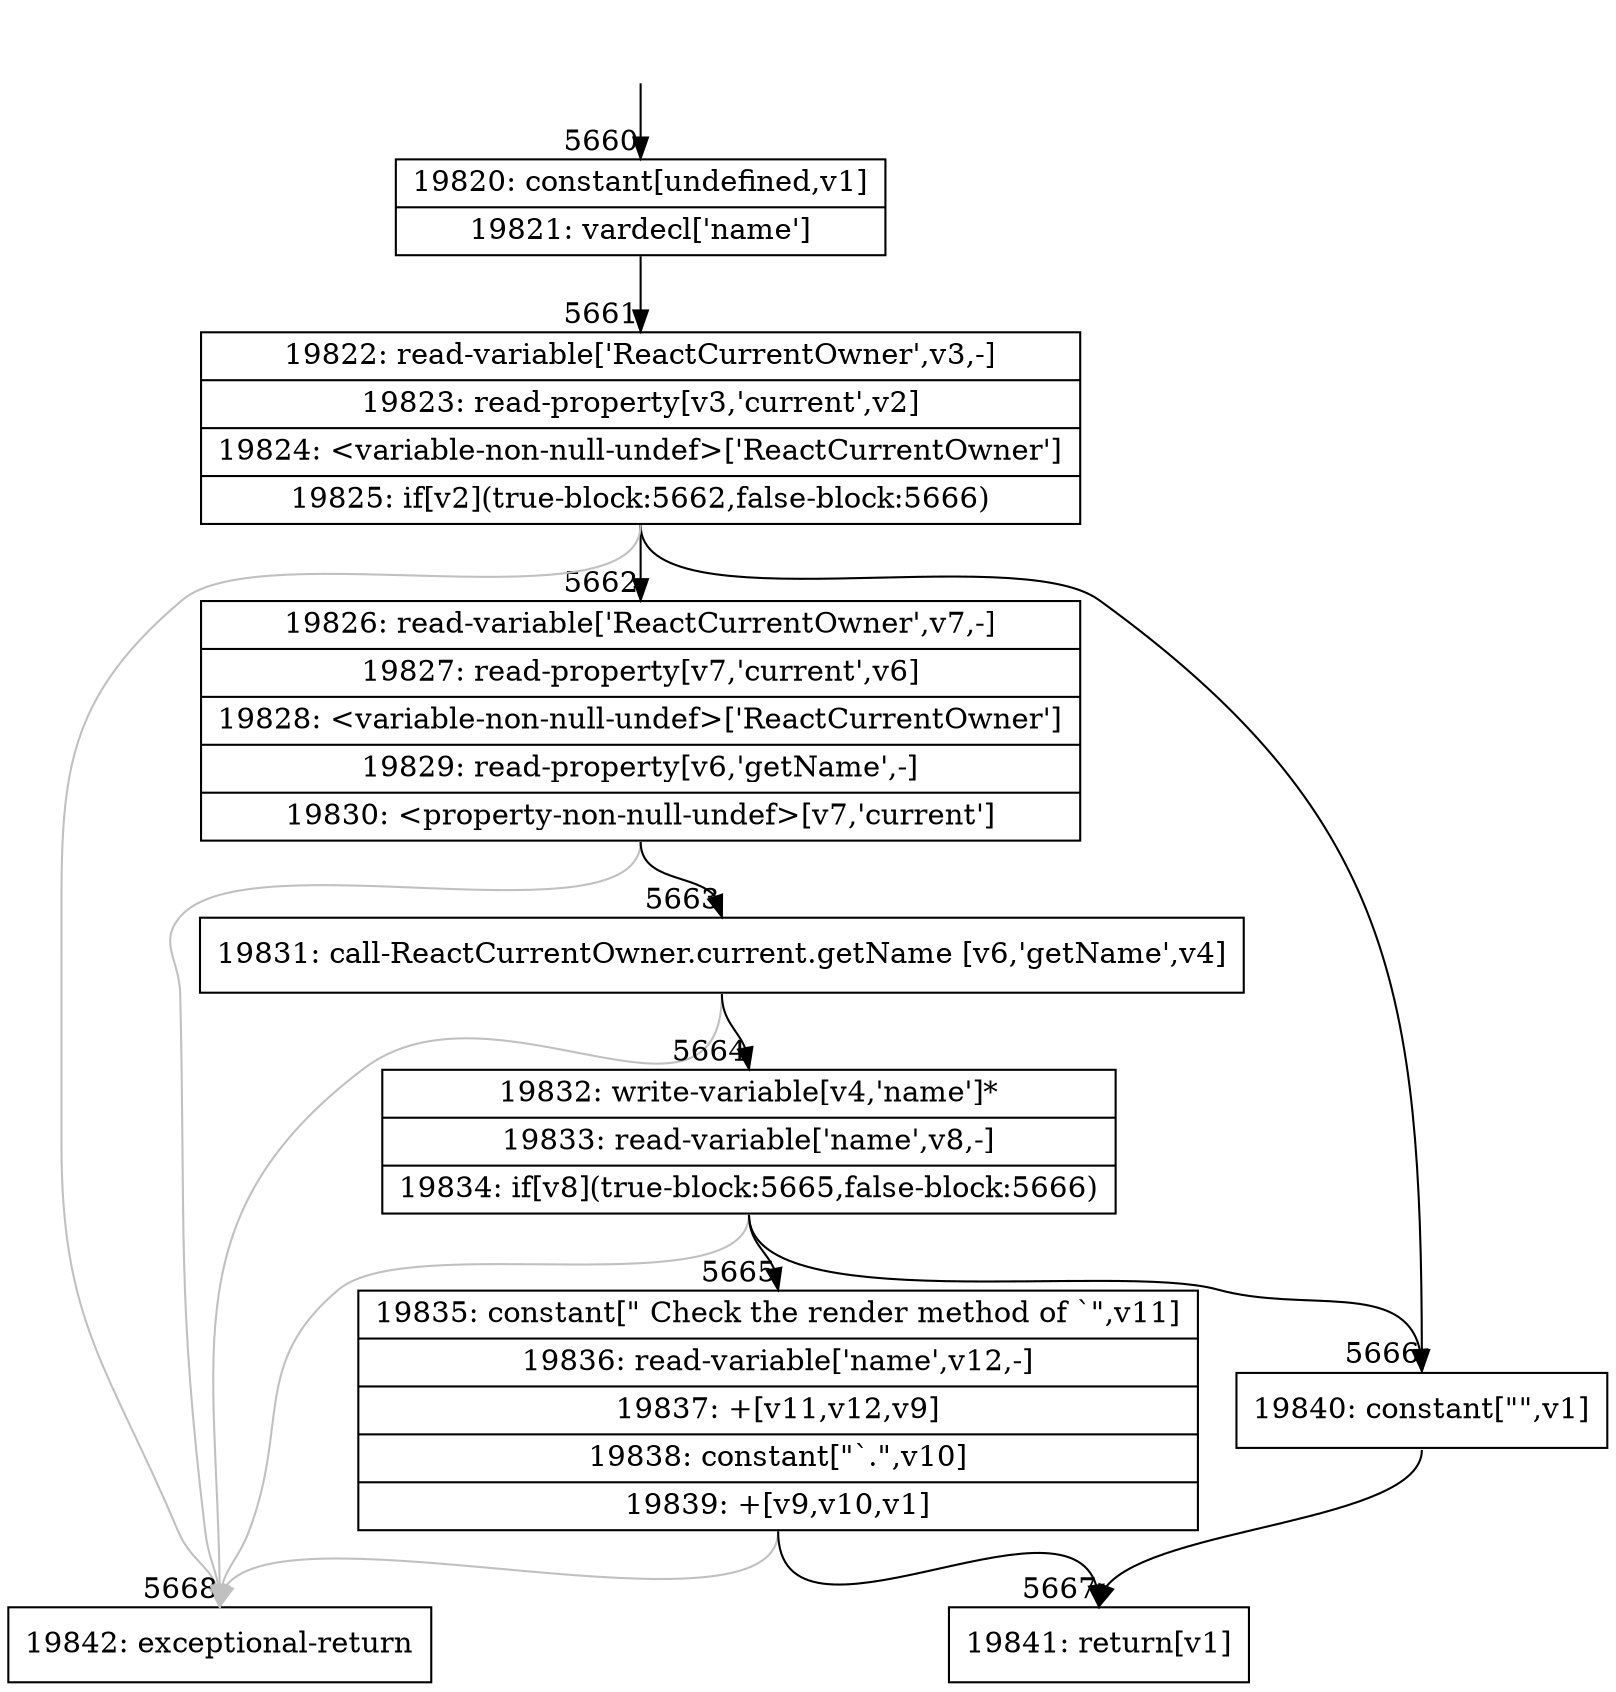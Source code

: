 digraph {
rankdir="TD"
BB_entry382[shape=none,label=""];
BB_entry382 -> BB5660 [tailport=s, headport=n, headlabel="    5660"]
BB5660 [shape=record label="{19820: constant[undefined,v1]|19821: vardecl['name']}" ] 
BB5660 -> BB5661 [tailport=s, headport=n, headlabel="      5661"]
BB5661 [shape=record label="{19822: read-variable['ReactCurrentOwner',v3,-]|19823: read-property[v3,'current',v2]|19824: \<variable-non-null-undef\>['ReactCurrentOwner']|19825: if[v2](true-block:5662,false-block:5666)}" ] 
BB5661 -> BB5662 [tailport=s, headport=n, headlabel="      5662"]
BB5661 -> BB5666 [tailport=s, headport=n, headlabel="      5666"]
BB5661 -> BB5668 [tailport=s, headport=n, color=gray, headlabel="      5668"]
BB5662 [shape=record label="{19826: read-variable['ReactCurrentOwner',v7,-]|19827: read-property[v7,'current',v6]|19828: \<variable-non-null-undef\>['ReactCurrentOwner']|19829: read-property[v6,'getName',-]|19830: \<property-non-null-undef\>[v7,'current']}" ] 
BB5662 -> BB5663 [tailport=s, headport=n, headlabel="      5663"]
BB5662 -> BB5668 [tailport=s, headport=n, color=gray]
BB5663 [shape=record label="{19831: call-ReactCurrentOwner.current.getName [v6,'getName',v4]}" ] 
BB5663 -> BB5664 [tailport=s, headport=n, headlabel="      5664"]
BB5663 -> BB5668 [tailport=s, headport=n, color=gray]
BB5664 [shape=record label="{19832: write-variable[v4,'name']*|19833: read-variable['name',v8,-]|19834: if[v8](true-block:5665,false-block:5666)}" ] 
BB5664 -> BB5665 [tailport=s, headport=n, headlabel="      5665"]
BB5664 -> BB5666 [tailport=s, headport=n]
BB5664 -> BB5668 [tailport=s, headport=n, color=gray]
BB5665 [shape=record label="{19835: constant[\" Check the render method of `\",v11]|19836: read-variable['name',v12,-]|19837: +[v11,v12,v9]|19838: constant[\"`.\",v10]|19839: +[v9,v10,v1]}" ] 
BB5665 -> BB5667 [tailport=s, headport=n, headlabel="      5667"]
BB5665 -> BB5668 [tailport=s, headport=n, color=gray]
BB5666 [shape=record label="{19840: constant[\"\",v1]}" ] 
BB5666 -> BB5667 [tailport=s, headport=n]
BB5667 [shape=record label="{19841: return[v1]}" ] 
BB5668 [shape=record label="{19842: exceptional-return}" ] 
//#$~ 10144
}
